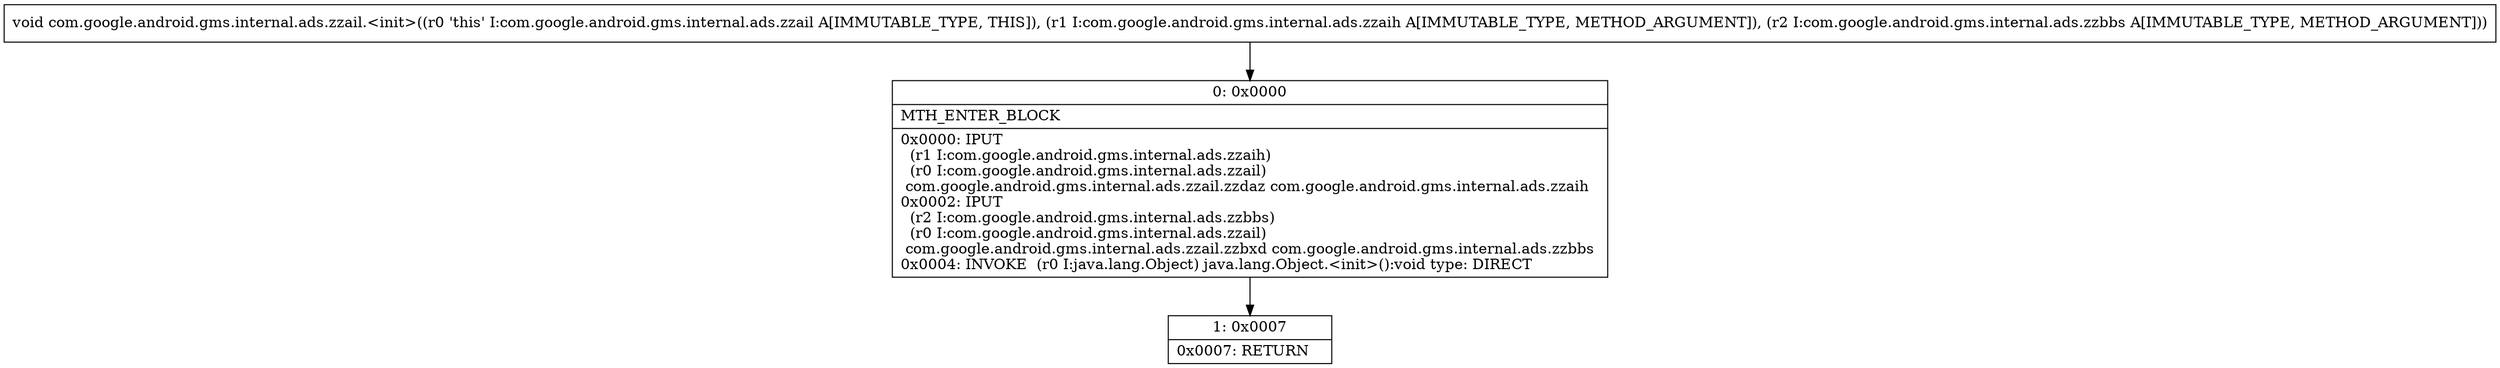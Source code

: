 digraph "CFG forcom.google.android.gms.internal.ads.zzail.\<init\>(Lcom\/google\/android\/gms\/internal\/ads\/zzaih;Lcom\/google\/android\/gms\/internal\/ads\/zzbbs;)V" {
Node_0 [shape=record,label="{0\:\ 0x0000|MTH_ENTER_BLOCK\l|0x0000: IPUT  \l  (r1 I:com.google.android.gms.internal.ads.zzaih)\l  (r0 I:com.google.android.gms.internal.ads.zzail)\l com.google.android.gms.internal.ads.zzail.zzdaz com.google.android.gms.internal.ads.zzaih \l0x0002: IPUT  \l  (r2 I:com.google.android.gms.internal.ads.zzbbs)\l  (r0 I:com.google.android.gms.internal.ads.zzail)\l com.google.android.gms.internal.ads.zzail.zzbxd com.google.android.gms.internal.ads.zzbbs \l0x0004: INVOKE  (r0 I:java.lang.Object) java.lang.Object.\<init\>():void type: DIRECT \l}"];
Node_1 [shape=record,label="{1\:\ 0x0007|0x0007: RETURN   \l}"];
MethodNode[shape=record,label="{void com.google.android.gms.internal.ads.zzail.\<init\>((r0 'this' I:com.google.android.gms.internal.ads.zzail A[IMMUTABLE_TYPE, THIS]), (r1 I:com.google.android.gms.internal.ads.zzaih A[IMMUTABLE_TYPE, METHOD_ARGUMENT]), (r2 I:com.google.android.gms.internal.ads.zzbbs A[IMMUTABLE_TYPE, METHOD_ARGUMENT])) }"];
MethodNode -> Node_0;
Node_0 -> Node_1;
}

